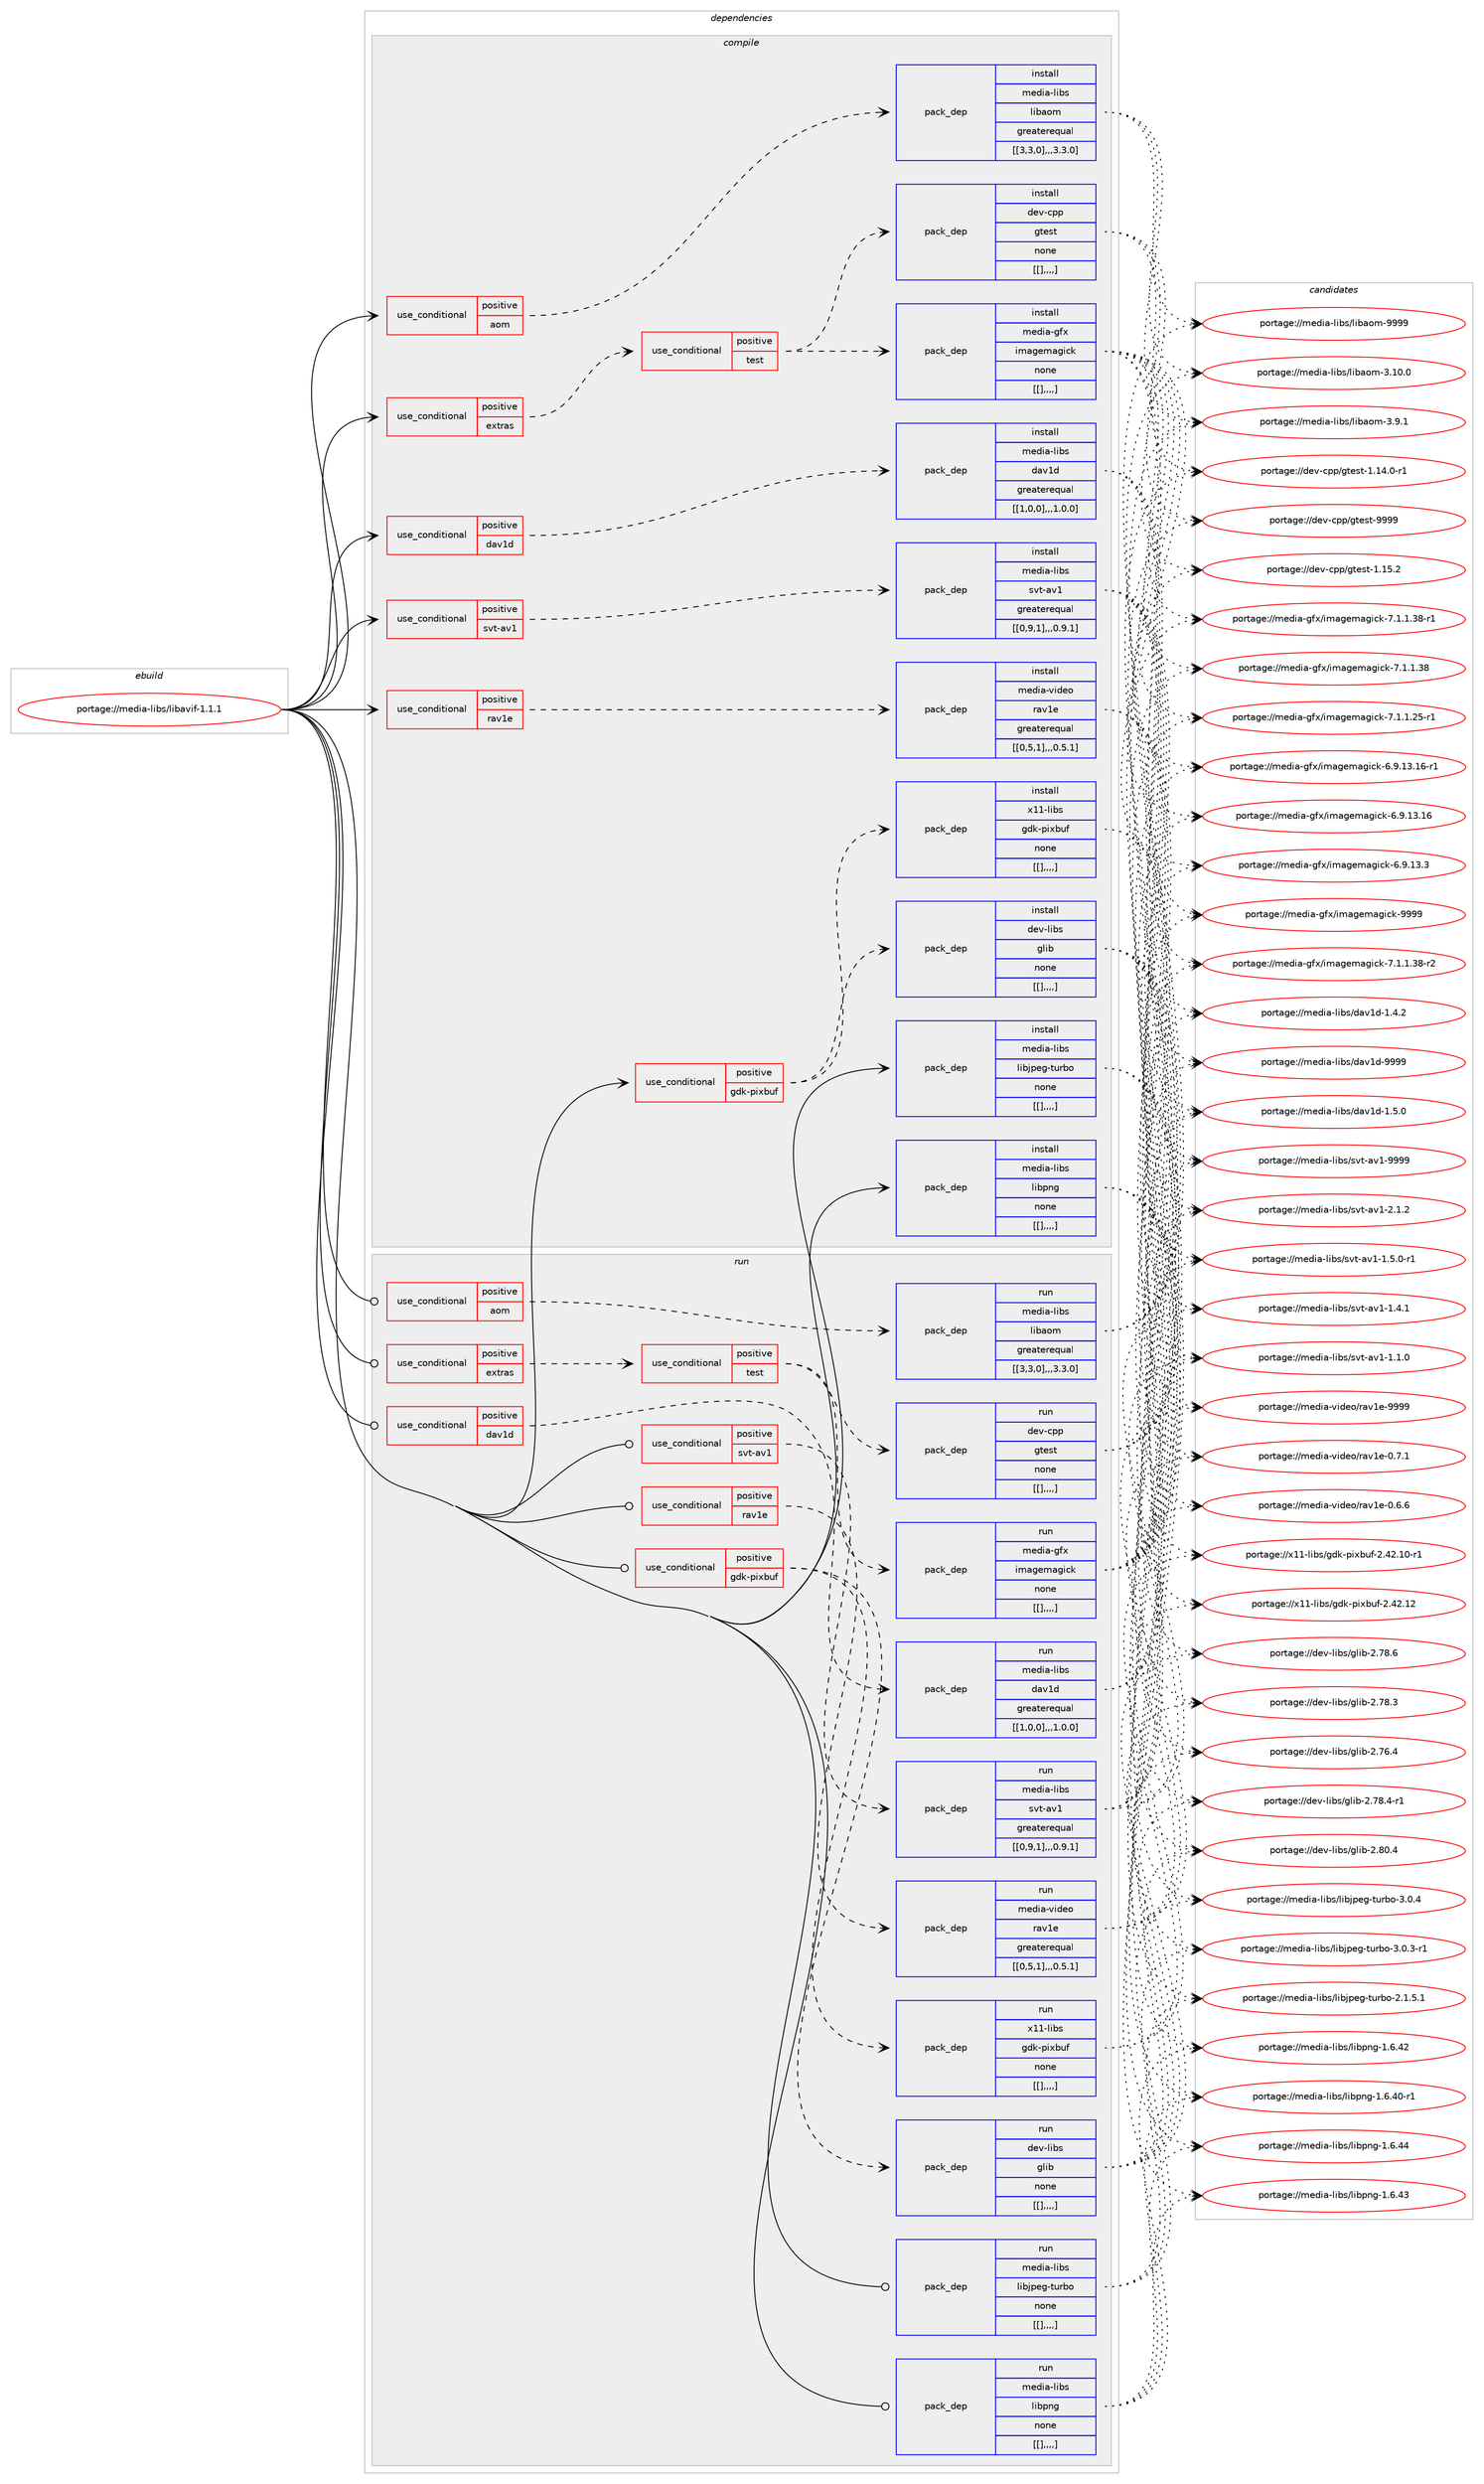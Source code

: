 digraph prolog {

# *************
# Graph options
# *************

newrank=true;
concentrate=true;
compound=true;
graph [rankdir=LR,fontname=Helvetica,fontsize=10,ranksep=1.5];#, ranksep=2.5, nodesep=0.2];
edge  [arrowhead=vee];
node  [fontname=Helvetica,fontsize=10];

# **********
# The ebuild
# **********

subgraph cluster_leftcol {
color=gray;
label=<<i>ebuild</i>>;
id [label="portage://media-libs/libavif-1.1.1", color=red, width=4, href="../media-libs/libavif-1.1.1.svg"];
}

# ****************
# The dependencies
# ****************

subgraph cluster_midcol {
color=gray;
label=<<i>dependencies</i>>;
subgraph cluster_compile {
fillcolor="#eeeeee";
style=filled;
label=<<i>compile</i>>;
subgraph cond81384 {
dependency321513 [label=<<TABLE BORDER="0" CELLBORDER="1" CELLSPACING="0" CELLPADDING="4"><TR><TD ROWSPAN="3" CELLPADDING="10">use_conditional</TD></TR><TR><TD>positive</TD></TR><TR><TD>aom</TD></TR></TABLE>>, shape=none, color=red];
subgraph pack237471 {
dependency321527 [label=<<TABLE BORDER="0" CELLBORDER="1" CELLSPACING="0" CELLPADDING="4" WIDTH="220"><TR><TD ROWSPAN="6" CELLPADDING="30">pack_dep</TD></TR><TR><TD WIDTH="110">install</TD></TR><TR><TD>media-libs</TD></TR><TR><TD>libaom</TD></TR><TR><TD>greaterequal</TD></TR><TR><TD>[[3,3,0],,,3.3.0]</TD></TR></TABLE>>, shape=none, color=blue];
}
dependency321513:e -> dependency321527:w [weight=20,style="dashed",arrowhead="vee"];
}
id:e -> dependency321513:w [weight=20,style="solid",arrowhead="vee"];
subgraph cond81394 {
dependency321555 [label=<<TABLE BORDER="0" CELLBORDER="1" CELLSPACING="0" CELLPADDING="4"><TR><TD ROWSPAN="3" CELLPADDING="10">use_conditional</TD></TR><TR><TD>positive</TD></TR><TR><TD>dav1d</TD></TR></TABLE>>, shape=none, color=red];
subgraph pack237519 {
dependency321580 [label=<<TABLE BORDER="0" CELLBORDER="1" CELLSPACING="0" CELLPADDING="4" WIDTH="220"><TR><TD ROWSPAN="6" CELLPADDING="30">pack_dep</TD></TR><TR><TD WIDTH="110">install</TD></TR><TR><TD>media-libs</TD></TR><TR><TD>dav1d</TD></TR><TR><TD>greaterequal</TD></TR><TR><TD>[[1,0,0],,,1.0.0]</TD></TR></TABLE>>, shape=none, color=blue];
}
dependency321555:e -> dependency321580:w [weight=20,style="dashed",arrowhead="vee"];
}
id:e -> dependency321555:w [weight=20,style="solid",arrowhead="vee"];
subgraph cond81414 {
dependency321614 [label=<<TABLE BORDER="0" CELLBORDER="1" CELLSPACING="0" CELLPADDING="4"><TR><TD ROWSPAN="3" CELLPADDING="10">use_conditional</TD></TR><TR><TD>positive</TD></TR><TR><TD>extras</TD></TR></TABLE>>, shape=none, color=red];
subgraph cond81427 {
dependency321664 [label=<<TABLE BORDER="0" CELLBORDER="1" CELLSPACING="0" CELLPADDING="4"><TR><TD ROWSPAN="3" CELLPADDING="10">use_conditional</TD></TR><TR><TD>positive</TD></TR><TR><TD>test</TD></TR></TABLE>>, shape=none, color=red];
subgraph pack237577 {
dependency321696 [label=<<TABLE BORDER="0" CELLBORDER="1" CELLSPACING="0" CELLPADDING="4" WIDTH="220"><TR><TD ROWSPAN="6" CELLPADDING="30">pack_dep</TD></TR><TR><TD WIDTH="110">install</TD></TR><TR><TD>dev-cpp</TD></TR><TR><TD>gtest</TD></TR><TR><TD>none</TD></TR><TR><TD>[[],,,,]</TD></TR></TABLE>>, shape=none, color=blue];
}
dependency321664:e -> dependency321696:w [weight=20,style="dashed",arrowhead="vee"];
subgraph pack237597 {
dependency321731 [label=<<TABLE BORDER="0" CELLBORDER="1" CELLSPACING="0" CELLPADDING="4" WIDTH="220"><TR><TD ROWSPAN="6" CELLPADDING="30">pack_dep</TD></TR><TR><TD WIDTH="110">install</TD></TR><TR><TD>media-gfx</TD></TR><TR><TD>imagemagick</TD></TR><TR><TD>none</TD></TR><TR><TD>[[],,,,]</TD></TR></TABLE>>, shape=none, color=blue];
}
dependency321664:e -> dependency321731:w [weight=20,style="dashed",arrowhead="vee"];
}
dependency321614:e -> dependency321664:w [weight=20,style="dashed",arrowhead="vee"];
}
id:e -> dependency321614:w [weight=20,style="solid",arrowhead="vee"];
subgraph cond81459 {
dependency321754 [label=<<TABLE BORDER="0" CELLBORDER="1" CELLSPACING="0" CELLPADDING="4"><TR><TD ROWSPAN="3" CELLPADDING="10">use_conditional</TD></TR><TR><TD>positive</TD></TR><TR><TD>gdk-pixbuf</TD></TR></TABLE>>, shape=none, color=red];
subgraph pack237639 {
dependency321773 [label=<<TABLE BORDER="0" CELLBORDER="1" CELLSPACING="0" CELLPADDING="4" WIDTH="220"><TR><TD ROWSPAN="6" CELLPADDING="30">pack_dep</TD></TR><TR><TD WIDTH="110">install</TD></TR><TR><TD>dev-libs</TD></TR><TR><TD>glib</TD></TR><TR><TD>none</TD></TR><TR><TD>[[],,,,]</TD></TR></TABLE>>, shape=none, color=blue];
}
dependency321754:e -> dependency321773:w [weight=20,style="dashed",arrowhead="vee"];
subgraph pack237645 {
dependency321777 [label=<<TABLE BORDER="0" CELLBORDER="1" CELLSPACING="0" CELLPADDING="4" WIDTH="220"><TR><TD ROWSPAN="6" CELLPADDING="30">pack_dep</TD></TR><TR><TD WIDTH="110">install</TD></TR><TR><TD>x11-libs</TD></TR><TR><TD>gdk-pixbuf</TD></TR><TR><TD>none</TD></TR><TR><TD>[[],,,,]</TD></TR></TABLE>>, shape=none, color=blue];
}
dependency321754:e -> dependency321777:w [weight=20,style="dashed",arrowhead="vee"];
}
id:e -> dependency321754:w [weight=20,style="solid",arrowhead="vee"];
subgraph cond81480 {
dependency321795 [label=<<TABLE BORDER="0" CELLBORDER="1" CELLSPACING="0" CELLPADDING="4"><TR><TD ROWSPAN="3" CELLPADDING="10">use_conditional</TD></TR><TR><TD>positive</TD></TR><TR><TD>rav1e</TD></TR></TABLE>>, shape=none, color=red];
subgraph pack237661 {
dependency321797 [label=<<TABLE BORDER="0" CELLBORDER="1" CELLSPACING="0" CELLPADDING="4" WIDTH="220"><TR><TD ROWSPAN="6" CELLPADDING="30">pack_dep</TD></TR><TR><TD WIDTH="110">install</TD></TR><TR><TD>media-video</TD></TR><TR><TD>rav1e</TD></TR><TR><TD>greaterequal</TD></TR><TR><TD>[[0,5,1],,,0.5.1]</TD></TR></TABLE>>, shape=none, color=blue];
}
dependency321795:e -> dependency321797:w [weight=20,style="dashed",arrowhead="vee"];
}
id:e -> dependency321795:w [weight=20,style="solid",arrowhead="vee"];
subgraph cond81498 {
dependency321877 [label=<<TABLE BORDER="0" CELLBORDER="1" CELLSPACING="0" CELLPADDING="4"><TR><TD ROWSPAN="3" CELLPADDING="10">use_conditional</TD></TR><TR><TD>positive</TD></TR><TR><TD>svt-av1</TD></TR></TABLE>>, shape=none, color=red];
subgraph pack237718 {
dependency321928 [label=<<TABLE BORDER="0" CELLBORDER="1" CELLSPACING="0" CELLPADDING="4" WIDTH="220"><TR><TD ROWSPAN="6" CELLPADDING="30">pack_dep</TD></TR><TR><TD WIDTH="110">install</TD></TR><TR><TD>media-libs</TD></TR><TR><TD>svt-av1</TD></TR><TR><TD>greaterequal</TD></TR><TR><TD>[[0,9,1],,,0.9.1]</TD></TR></TABLE>>, shape=none, color=blue];
}
dependency321877:e -> dependency321928:w [weight=20,style="dashed",arrowhead="vee"];
}
id:e -> dependency321877:w [weight=20,style="solid",arrowhead="vee"];
subgraph pack237768 {
dependency321972 [label=<<TABLE BORDER="0" CELLBORDER="1" CELLSPACING="0" CELLPADDING="4" WIDTH="220"><TR><TD ROWSPAN="6" CELLPADDING="30">pack_dep</TD></TR><TR><TD WIDTH="110">install</TD></TR><TR><TD>media-libs</TD></TR><TR><TD>libjpeg-turbo</TD></TR><TR><TD>none</TD></TR><TR><TD>[[],,,,]</TD></TR></TABLE>>, shape=none, color=blue];
}
id:e -> dependency321972:w [weight=20,style="solid",arrowhead="vee"];
subgraph pack237770 {
dependency321978 [label=<<TABLE BORDER="0" CELLBORDER="1" CELLSPACING="0" CELLPADDING="4" WIDTH="220"><TR><TD ROWSPAN="6" CELLPADDING="30">pack_dep</TD></TR><TR><TD WIDTH="110">install</TD></TR><TR><TD>media-libs</TD></TR><TR><TD>libpng</TD></TR><TR><TD>none</TD></TR><TR><TD>[[],,,,]</TD></TR></TABLE>>, shape=none, color=blue];
}
id:e -> dependency321978:w [weight=20,style="solid",arrowhead="vee"];
}
subgraph cluster_compileandrun {
fillcolor="#eeeeee";
style=filled;
label=<<i>compile and run</i>>;
}
subgraph cluster_run {
fillcolor="#eeeeee";
style=filled;
label=<<i>run</i>>;
subgraph cond81554 {
dependency321984 [label=<<TABLE BORDER="0" CELLBORDER="1" CELLSPACING="0" CELLPADDING="4"><TR><TD ROWSPAN="3" CELLPADDING="10">use_conditional</TD></TR><TR><TD>positive</TD></TR><TR><TD>aom</TD></TR></TABLE>>, shape=none, color=red];
subgraph pack237851 {
dependency322115 [label=<<TABLE BORDER="0" CELLBORDER="1" CELLSPACING="0" CELLPADDING="4" WIDTH="220"><TR><TD ROWSPAN="6" CELLPADDING="30">pack_dep</TD></TR><TR><TD WIDTH="110">run</TD></TR><TR><TD>media-libs</TD></TR><TR><TD>libaom</TD></TR><TR><TD>greaterequal</TD></TR><TR><TD>[[3,3,0],,,3.3.0]</TD></TR></TABLE>>, shape=none, color=blue];
}
dependency321984:e -> dependency322115:w [weight=20,style="dashed",arrowhead="vee"];
}
id:e -> dependency321984:w [weight=20,style="solid",arrowhead="odot"];
subgraph cond81619 {
dependency322181 [label=<<TABLE BORDER="0" CELLBORDER="1" CELLSPACING="0" CELLPADDING="4"><TR><TD ROWSPAN="3" CELLPADDING="10">use_conditional</TD></TR><TR><TD>positive</TD></TR><TR><TD>dav1d</TD></TR></TABLE>>, shape=none, color=red];
subgraph pack237912 {
dependency322186 [label=<<TABLE BORDER="0" CELLBORDER="1" CELLSPACING="0" CELLPADDING="4" WIDTH="220"><TR><TD ROWSPAN="6" CELLPADDING="30">pack_dep</TD></TR><TR><TD WIDTH="110">run</TD></TR><TR><TD>media-libs</TD></TR><TR><TD>dav1d</TD></TR><TR><TD>greaterequal</TD></TR><TR><TD>[[1,0,0],,,1.0.0]</TD></TR></TABLE>>, shape=none, color=blue];
}
dependency322181:e -> dependency322186:w [weight=20,style="dashed",arrowhead="vee"];
}
id:e -> dependency322181:w [weight=20,style="solid",arrowhead="odot"];
subgraph cond81632 {
dependency322213 [label=<<TABLE BORDER="0" CELLBORDER="1" CELLSPACING="0" CELLPADDING="4"><TR><TD ROWSPAN="3" CELLPADDING="10">use_conditional</TD></TR><TR><TD>positive</TD></TR><TR><TD>extras</TD></TR></TABLE>>, shape=none, color=red];
subgraph cond81660 {
dependency322330 [label=<<TABLE BORDER="0" CELLBORDER="1" CELLSPACING="0" CELLPADDING="4"><TR><TD ROWSPAN="3" CELLPADDING="10">use_conditional</TD></TR><TR><TD>positive</TD></TR><TR><TD>test</TD></TR></TABLE>>, shape=none, color=red];
subgraph pack238003 {
dependency322333 [label=<<TABLE BORDER="0" CELLBORDER="1" CELLSPACING="0" CELLPADDING="4" WIDTH="220"><TR><TD ROWSPAN="6" CELLPADDING="30">pack_dep</TD></TR><TR><TD WIDTH="110">run</TD></TR><TR><TD>dev-cpp</TD></TR><TR><TD>gtest</TD></TR><TR><TD>none</TD></TR><TR><TD>[[],,,,]</TD></TR></TABLE>>, shape=none, color=blue];
}
dependency322330:e -> dependency322333:w [weight=20,style="dashed",arrowhead="vee"];
subgraph pack238007 {
dependency322339 [label=<<TABLE BORDER="0" CELLBORDER="1" CELLSPACING="0" CELLPADDING="4" WIDTH="220"><TR><TD ROWSPAN="6" CELLPADDING="30">pack_dep</TD></TR><TR><TD WIDTH="110">run</TD></TR><TR><TD>media-gfx</TD></TR><TR><TD>imagemagick</TD></TR><TR><TD>none</TD></TR><TR><TD>[[],,,,]</TD></TR></TABLE>>, shape=none, color=blue];
}
dependency322330:e -> dependency322339:w [weight=20,style="dashed",arrowhead="vee"];
}
dependency322213:e -> dependency322330:w [weight=20,style="dashed",arrowhead="vee"];
}
id:e -> dependency322213:w [weight=20,style="solid",arrowhead="odot"];
subgraph cond81701 {
dependency322427 [label=<<TABLE BORDER="0" CELLBORDER="1" CELLSPACING="0" CELLPADDING="4"><TR><TD ROWSPAN="3" CELLPADDING="10">use_conditional</TD></TR><TR><TD>positive</TD></TR><TR><TD>gdk-pixbuf</TD></TR></TABLE>>, shape=none, color=red];
subgraph pack238074 {
dependency322452 [label=<<TABLE BORDER="0" CELLBORDER="1" CELLSPACING="0" CELLPADDING="4" WIDTH="220"><TR><TD ROWSPAN="6" CELLPADDING="30">pack_dep</TD></TR><TR><TD WIDTH="110">run</TD></TR><TR><TD>dev-libs</TD></TR><TR><TD>glib</TD></TR><TR><TD>none</TD></TR><TR><TD>[[],,,,]</TD></TR></TABLE>>, shape=none, color=blue];
}
dependency322427:e -> dependency322452:w [weight=20,style="dashed",arrowhead="vee"];
subgraph pack238089 {
dependency322481 [label=<<TABLE BORDER="0" CELLBORDER="1" CELLSPACING="0" CELLPADDING="4" WIDTH="220"><TR><TD ROWSPAN="6" CELLPADDING="30">pack_dep</TD></TR><TR><TD WIDTH="110">run</TD></TR><TR><TD>x11-libs</TD></TR><TR><TD>gdk-pixbuf</TD></TR><TR><TD>none</TD></TR><TR><TD>[[],,,,]</TD></TR></TABLE>>, shape=none, color=blue];
}
dependency322427:e -> dependency322481:w [weight=20,style="dashed",arrowhead="vee"];
}
id:e -> dependency322427:w [weight=20,style="solid",arrowhead="odot"];
subgraph cond81725 {
dependency322539 [label=<<TABLE BORDER="0" CELLBORDER="1" CELLSPACING="0" CELLPADDING="4"><TR><TD ROWSPAN="3" CELLPADDING="10">use_conditional</TD></TR><TR><TD>positive</TD></TR><TR><TD>rav1e</TD></TR></TABLE>>, shape=none, color=red];
subgraph pack238149 {
dependency322543 [label=<<TABLE BORDER="0" CELLBORDER="1" CELLSPACING="0" CELLPADDING="4" WIDTH="220"><TR><TD ROWSPAN="6" CELLPADDING="30">pack_dep</TD></TR><TR><TD WIDTH="110">run</TD></TR><TR><TD>media-video</TD></TR><TR><TD>rav1e</TD></TR><TR><TD>greaterequal</TD></TR><TR><TD>[[0,5,1],,,0.5.1]</TD></TR></TABLE>>, shape=none, color=blue];
}
dependency322539:e -> dependency322543:w [weight=20,style="dashed",arrowhead="vee"];
}
id:e -> dependency322539:w [weight=20,style="solid",arrowhead="odot"];
subgraph cond81746 {
dependency322550 [label=<<TABLE BORDER="0" CELLBORDER="1" CELLSPACING="0" CELLPADDING="4"><TR><TD ROWSPAN="3" CELLPADDING="10">use_conditional</TD></TR><TR><TD>positive</TD></TR><TR><TD>svt-av1</TD></TR></TABLE>>, shape=none, color=red];
subgraph pack238156 {
dependency322616 [label=<<TABLE BORDER="0" CELLBORDER="1" CELLSPACING="0" CELLPADDING="4" WIDTH="220"><TR><TD ROWSPAN="6" CELLPADDING="30">pack_dep</TD></TR><TR><TD WIDTH="110">run</TD></TR><TR><TD>media-libs</TD></TR><TR><TD>svt-av1</TD></TR><TR><TD>greaterequal</TD></TR><TR><TD>[[0,9,1],,,0.9.1]</TD></TR></TABLE>>, shape=none, color=blue];
}
dependency322550:e -> dependency322616:w [weight=20,style="dashed",arrowhead="vee"];
}
id:e -> dependency322550:w [weight=20,style="solid",arrowhead="odot"];
subgraph pack238197 {
dependency322640 [label=<<TABLE BORDER="0" CELLBORDER="1" CELLSPACING="0" CELLPADDING="4" WIDTH="220"><TR><TD ROWSPAN="6" CELLPADDING="30">pack_dep</TD></TR><TR><TD WIDTH="110">run</TD></TR><TR><TD>media-libs</TD></TR><TR><TD>libjpeg-turbo</TD></TR><TR><TD>none</TD></TR><TR><TD>[[],,,,]</TD></TR></TABLE>>, shape=none, color=blue];
}
id:e -> dependency322640:w [weight=20,style="solid",arrowhead="odot"];
subgraph pack238239 {
dependency322714 [label=<<TABLE BORDER="0" CELLBORDER="1" CELLSPACING="0" CELLPADDING="4" WIDTH="220"><TR><TD ROWSPAN="6" CELLPADDING="30">pack_dep</TD></TR><TR><TD WIDTH="110">run</TD></TR><TR><TD>media-libs</TD></TR><TR><TD>libpng</TD></TR><TR><TD>none</TD></TR><TR><TD>[[],,,,]</TD></TR></TABLE>>, shape=none, color=blue];
}
id:e -> dependency322714:w [weight=20,style="solid",arrowhead="odot"];
}
}

# **************
# The candidates
# **************

subgraph cluster_choices {
rank=same;
color=gray;
label=<<i>candidates</i>>;

subgraph choice237628 {
color=black;
nodesep=1;
choice1091011001059745108105981154710810598971111094557575757 [label="portage://media-libs/libaom-9999", color=red, width=4,href="../media-libs/libaom-9999.svg"];
choice10910110010597451081059811547108105989711110945514649484648 [label="portage://media-libs/libaom-3.10.0", color=red, width=4,href="../media-libs/libaom-3.10.0.svg"];
choice109101100105974510810598115471081059897111109455146574649 [label="portage://media-libs/libaom-3.9.1", color=red, width=4,href="../media-libs/libaom-3.9.1.svg"];
dependency321527:e -> choice1091011001059745108105981154710810598971111094557575757:w [style=dotted,weight="100"];
dependency321527:e -> choice10910110010597451081059811547108105989711110945514649484648:w [style=dotted,weight="100"];
dependency321527:e -> choice109101100105974510810598115471081059897111109455146574649:w [style=dotted,weight="100"];
}
subgraph choice237653 {
color=black;
nodesep=1;
choice1091011001059745108105981154710097118491004557575757 [label="portage://media-libs/dav1d-9999", color=red, width=4,href="../media-libs/dav1d-9999.svg"];
choice109101100105974510810598115471009711849100454946534648 [label="portage://media-libs/dav1d-1.5.0", color=red, width=4,href="../media-libs/dav1d-1.5.0.svg"];
choice109101100105974510810598115471009711849100454946524650 [label="portage://media-libs/dav1d-1.4.2", color=red, width=4,href="../media-libs/dav1d-1.4.2.svg"];
dependency321580:e -> choice1091011001059745108105981154710097118491004557575757:w [style=dotted,weight="100"];
dependency321580:e -> choice109101100105974510810598115471009711849100454946534648:w [style=dotted,weight="100"];
dependency321580:e -> choice109101100105974510810598115471009711849100454946524650:w [style=dotted,weight="100"];
}
subgraph choice237667 {
color=black;
nodesep=1;
choice1001011184599112112471031161011151164557575757 [label="portage://dev-cpp/gtest-9999", color=red, width=4,href="../dev-cpp/gtest-9999.svg"];
choice10010111845991121124710311610111511645494649534650 [label="portage://dev-cpp/gtest-1.15.2", color=red, width=4,href="../dev-cpp/gtest-1.15.2.svg"];
choice100101118459911211247103116101115116454946495246484511449 [label="portage://dev-cpp/gtest-1.14.0-r1", color=red, width=4,href="../dev-cpp/gtest-1.14.0-r1.svg"];
dependency321696:e -> choice1001011184599112112471031161011151164557575757:w [style=dotted,weight="100"];
dependency321696:e -> choice10010111845991121124710311610111511645494649534650:w [style=dotted,weight="100"];
dependency321696:e -> choice100101118459911211247103116101115116454946495246484511449:w [style=dotted,weight="100"];
}
subgraph choice237686 {
color=black;
nodesep=1;
choice1091011001059745103102120471051099710310110997103105991074557575757 [label="portage://media-gfx/imagemagick-9999", color=red, width=4,href="../media-gfx/imagemagick-9999.svg"];
choice1091011001059745103102120471051099710310110997103105991074555464946494651564511450 [label="portage://media-gfx/imagemagick-7.1.1.38-r2", color=red, width=4,href="../media-gfx/imagemagick-7.1.1.38-r2.svg"];
choice1091011001059745103102120471051099710310110997103105991074555464946494651564511449 [label="portage://media-gfx/imagemagick-7.1.1.38-r1", color=red, width=4,href="../media-gfx/imagemagick-7.1.1.38-r1.svg"];
choice109101100105974510310212047105109971031011099710310599107455546494649465156 [label="portage://media-gfx/imagemagick-7.1.1.38", color=red, width=4,href="../media-gfx/imagemagick-7.1.1.38.svg"];
choice1091011001059745103102120471051099710310110997103105991074555464946494650534511449 [label="portage://media-gfx/imagemagick-7.1.1.25-r1", color=red, width=4,href="../media-gfx/imagemagick-7.1.1.25-r1.svg"];
choice109101100105974510310212047105109971031011099710310599107455446574649514649544511449 [label="portage://media-gfx/imagemagick-6.9.13.16-r1", color=red, width=4,href="../media-gfx/imagemagick-6.9.13.16-r1.svg"];
choice10910110010597451031021204710510997103101109971031059910745544657464951464954 [label="portage://media-gfx/imagemagick-6.9.13.16", color=red, width=4,href="../media-gfx/imagemagick-6.9.13.16.svg"];
choice109101100105974510310212047105109971031011099710310599107455446574649514651 [label="portage://media-gfx/imagemagick-6.9.13.3", color=red, width=4,href="../media-gfx/imagemagick-6.9.13.3.svg"];
dependency321731:e -> choice1091011001059745103102120471051099710310110997103105991074557575757:w [style=dotted,weight="100"];
dependency321731:e -> choice1091011001059745103102120471051099710310110997103105991074555464946494651564511450:w [style=dotted,weight="100"];
dependency321731:e -> choice1091011001059745103102120471051099710310110997103105991074555464946494651564511449:w [style=dotted,weight="100"];
dependency321731:e -> choice109101100105974510310212047105109971031011099710310599107455546494649465156:w [style=dotted,weight="100"];
dependency321731:e -> choice1091011001059745103102120471051099710310110997103105991074555464946494650534511449:w [style=dotted,weight="100"];
dependency321731:e -> choice109101100105974510310212047105109971031011099710310599107455446574649514649544511449:w [style=dotted,weight="100"];
dependency321731:e -> choice10910110010597451031021204710510997103101109971031059910745544657464951464954:w [style=dotted,weight="100"];
dependency321731:e -> choice109101100105974510310212047105109971031011099710310599107455446574649514651:w [style=dotted,weight="100"];
}
subgraph choice237703 {
color=black;
nodesep=1;
choice1001011184510810598115471031081059845504656484652 [label="portage://dev-libs/glib-2.80.4", color=red, width=4,href="../dev-libs/glib-2.80.4.svg"];
choice1001011184510810598115471031081059845504655564654 [label="portage://dev-libs/glib-2.78.6", color=red, width=4,href="../dev-libs/glib-2.78.6.svg"];
choice10010111845108105981154710310810598455046555646524511449 [label="portage://dev-libs/glib-2.78.4-r1", color=red, width=4,href="../dev-libs/glib-2.78.4-r1.svg"];
choice1001011184510810598115471031081059845504655564651 [label="portage://dev-libs/glib-2.78.3", color=red, width=4,href="../dev-libs/glib-2.78.3.svg"];
choice1001011184510810598115471031081059845504655544652 [label="portage://dev-libs/glib-2.76.4", color=red, width=4,href="../dev-libs/glib-2.76.4.svg"];
dependency321773:e -> choice1001011184510810598115471031081059845504656484652:w [style=dotted,weight="100"];
dependency321773:e -> choice1001011184510810598115471031081059845504655564654:w [style=dotted,weight="100"];
dependency321773:e -> choice10010111845108105981154710310810598455046555646524511449:w [style=dotted,weight="100"];
dependency321773:e -> choice1001011184510810598115471031081059845504655564651:w [style=dotted,weight="100"];
dependency321773:e -> choice1001011184510810598115471031081059845504655544652:w [style=dotted,weight="100"];
}
subgraph choice237736 {
color=black;
nodesep=1;
choice120494945108105981154710310010745112105120981171024550465250464950 [label="portage://x11-libs/gdk-pixbuf-2.42.12", color=red, width=4,href="../x11-libs/gdk-pixbuf-2.42.12.svg"];
choice1204949451081059811547103100107451121051209811710245504652504649484511449 [label="portage://x11-libs/gdk-pixbuf-2.42.10-r1", color=red, width=4,href="../x11-libs/gdk-pixbuf-2.42.10-r1.svg"];
dependency321777:e -> choice120494945108105981154710310010745112105120981171024550465250464950:w [style=dotted,weight="100"];
dependency321777:e -> choice1204949451081059811547103100107451121051209811710245504652504649484511449:w [style=dotted,weight="100"];
}
subgraph choice237737 {
color=black;
nodesep=1;
choice10910110010597451181051001011114711497118491014557575757 [label="portage://media-video/rav1e-9999", color=red, width=4,href="../media-video/rav1e-9999.svg"];
choice1091011001059745118105100101111471149711849101454846554649 [label="portage://media-video/rav1e-0.7.1", color=red, width=4,href="../media-video/rav1e-0.7.1.svg"];
choice1091011001059745118105100101111471149711849101454846544654 [label="portage://media-video/rav1e-0.6.6", color=red, width=4,href="../media-video/rav1e-0.6.6.svg"];
dependency321797:e -> choice10910110010597451181051001011114711497118491014557575757:w [style=dotted,weight="100"];
dependency321797:e -> choice1091011001059745118105100101111471149711849101454846554649:w [style=dotted,weight="100"];
dependency321797:e -> choice1091011001059745118105100101111471149711849101454846544654:w [style=dotted,weight="100"];
}
subgraph choice237739 {
color=black;
nodesep=1;
choice109101100105974510810598115471151181164597118494557575757 [label="portage://media-libs/svt-av1-9999", color=red, width=4,href="../media-libs/svt-av1-9999.svg"];
choice10910110010597451081059811547115118116459711849455046494650 [label="portage://media-libs/svt-av1-2.1.2", color=red, width=4,href="../media-libs/svt-av1-2.1.2.svg"];
choice109101100105974510810598115471151181164597118494549465346484511449 [label="portage://media-libs/svt-av1-1.5.0-r1", color=red, width=4,href="../media-libs/svt-av1-1.5.0-r1.svg"];
choice10910110010597451081059811547115118116459711849454946524649 [label="portage://media-libs/svt-av1-1.4.1", color=red, width=4,href="../media-libs/svt-av1-1.4.1.svg"];
choice10910110010597451081059811547115118116459711849454946494648 [label="portage://media-libs/svt-av1-1.1.0", color=red, width=4,href="../media-libs/svt-av1-1.1.0.svg"];
dependency321928:e -> choice109101100105974510810598115471151181164597118494557575757:w [style=dotted,weight="100"];
dependency321928:e -> choice10910110010597451081059811547115118116459711849455046494650:w [style=dotted,weight="100"];
dependency321928:e -> choice109101100105974510810598115471151181164597118494549465346484511449:w [style=dotted,weight="100"];
dependency321928:e -> choice10910110010597451081059811547115118116459711849454946524649:w [style=dotted,weight="100"];
dependency321928:e -> choice10910110010597451081059811547115118116459711849454946494648:w [style=dotted,weight="100"];
}
subgraph choice237743 {
color=black;
nodesep=1;
choice10910110010597451081059811547108105981061121011034511611711498111455146484652 [label="portage://media-libs/libjpeg-turbo-3.0.4", color=red, width=4,href="../media-libs/libjpeg-turbo-3.0.4.svg"];
choice109101100105974510810598115471081059810611210110345116117114981114551464846514511449 [label="portage://media-libs/libjpeg-turbo-3.0.3-r1", color=red, width=4,href="../media-libs/libjpeg-turbo-3.0.3-r1.svg"];
choice109101100105974510810598115471081059810611210110345116117114981114550464946534649 [label="portage://media-libs/libjpeg-turbo-2.1.5.1", color=red, width=4,href="../media-libs/libjpeg-turbo-2.1.5.1.svg"];
dependency321972:e -> choice10910110010597451081059811547108105981061121011034511611711498111455146484652:w [style=dotted,weight="100"];
dependency321972:e -> choice109101100105974510810598115471081059810611210110345116117114981114551464846514511449:w [style=dotted,weight="100"];
dependency321972:e -> choice109101100105974510810598115471081059810611210110345116117114981114550464946534649:w [style=dotted,weight="100"];
}
subgraph choice237786 {
color=black;
nodesep=1;
choice109101100105974510810598115471081059811211010345494654465252 [label="portage://media-libs/libpng-1.6.44", color=red, width=4,href="../media-libs/libpng-1.6.44.svg"];
choice109101100105974510810598115471081059811211010345494654465251 [label="portage://media-libs/libpng-1.6.43", color=red, width=4,href="../media-libs/libpng-1.6.43.svg"];
choice109101100105974510810598115471081059811211010345494654465250 [label="portage://media-libs/libpng-1.6.42", color=red, width=4,href="../media-libs/libpng-1.6.42.svg"];
choice1091011001059745108105981154710810598112110103454946544652484511449 [label="portage://media-libs/libpng-1.6.40-r1", color=red, width=4,href="../media-libs/libpng-1.6.40-r1.svg"];
dependency321978:e -> choice109101100105974510810598115471081059811211010345494654465252:w [style=dotted,weight="100"];
dependency321978:e -> choice109101100105974510810598115471081059811211010345494654465251:w [style=dotted,weight="100"];
dependency321978:e -> choice109101100105974510810598115471081059811211010345494654465250:w [style=dotted,weight="100"];
dependency321978:e -> choice1091011001059745108105981154710810598112110103454946544652484511449:w [style=dotted,weight="100"];
}
subgraph choice237802 {
color=black;
nodesep=1;
choice1091011001059745108105981154710810598971111094557575757 [label="portage://media-libs/libaom-9999", color=red, width=4,href="../media-libs/libaom-9999.svg"];
choice10910110010597451081059811547108105989711110945514649484648 [label="portage://media-libs/libaom-3.10.0", color=red, width=4,href="../media-libs/libaom-3.10.0.svg"];
choice109101100105974510810598115471081059897111109455146574649 [label="portage://media-libs/libaom-3.9.1", color=red, width=4,href="../media-libs/libaom-3.9.1.svg"];
dependency322115:e -> choice1091011001059745108105981154710810598971111094557575757:w [style=dotted,weight="100"];
dependency322115:e -> choice10910110010597451081059811547108105989711110945514649484648:w [style=dotted,weight="100"];
dependency322115:e -> choice109101100105974510810598115471081059897111109455146574649:w [style=dotted,weight="100"];
}
subgraph choice237803 {
color=black;
nodesep=1;
choice1091011001059745108105981154710097118491004557575757 [label="portage://media-libs/dav1d-9999", color=red, width=4,href="../media-libs/dav1d-9999.svg"];
choice109101100105974510810598115471009711849100454946534648 [label="portage://media-libs/dav1d-1.5.0", color=red, width=4,href="../media-libs/dav1d-1.5.0.svg"];
choice109101100105974510810598115471009711849100454946524650 [label="portage://media-libs/dav1d-1.4.2", color=red, width=4,href="../media-libs/dav1d-1.4.2.svg"];
dependency322186:e -> choice1091011001059745108105981154710097118491004557575757:w [style=dotted,weight="100"];
dependency322186:e -> choice109101100105974510810598115471009711849100454946534648:w [style=dotted,weight="100"];
dependency322186:e -> choice109101100105974510810598115471009711849100454946524650:w [style=dotted,weight="100"];
}
subgraph choice237823 {
color=black;
nodesep=1;
choice1001011184599112112471031161011151164557575757 [label="portage://dev-cpp/gtest-9999", color=red, width=4,href="../dev-cpp/gtest-9999.svg"];
choice10010111845991121124710311610111511645494649534650 [label="portage://dev-cpp/gtest-1.15.2", color=red, width=4,href="../dev-cpp/gtest-1.15.2.svg"];
choice100101118459911211247103116101115116454946495246484511449 [label="portage://dev-cpp/gtest-1.14.0-r1", color=red, width=4,href="../dev-cpp/gtest-1.14.0-r1.svg"];
dependency322333:e -> choice1001011184599112112471031161011151164557575757:w [style=dotted,weight="100"];
dependency322333:e -> choice10010111845991121124710311610111511645494649534650:w [style=dotted,weight="100"];
dependency322333:e -> choice100101118459911211247103116101115116454946495246484511449:w [style=dotted,weight="100"];
}
subgraph choice237830 {
color=black;
nodesep=1;
choice1091011001059745103102120471051099710310110997103105991074557575757 [label="portage://media-gfx/imagemagick-9999", color=red, width=4,href="../media-gfx/imagemagick-9999.svg"];
choice1091011001059745103102120471051099710310110997103105991074555464946494651564511450 [label="portage://media-gfx/imagemagick-7.1.1.38-r2", color=red, width=4,href="../media-gfx/imagemagick-7.1.1.38-r2.svg"];
choice1091011001059745103102120471051099710310110997103105991074555464946494651564511449 [label="portage://media-gfx/imagemagick-7.1.1.38-r1", color=red, width=4,href="../media-gfx/imagemagick-7.1.1.38-r1.svg"];
choice109101100105974510310212047105109971031011099710310599107455546494649465156 [label="portage://media-gfx/imagemagick-7.1.1.38", color=red, width=4,href="../media-gfx/imagemagick-7.1.1.38.svg"];
choice1091011001059745103102120471051099710310110997103105991074555464946494650534511449 [label="portage://media-gfx/imagemagick-7.1.1.25-r1", color=red, width=4,href="../media-gfx/imagemagick-7.1.1.25-r1.svg"];
choice109101100105974510310212047105109971031011099710310599107455446574649514649544511449 [label="portage://media-gfx/imagemagick-6.9.13.16-r1", color=red, width=4,href="../media-gfx/imagemagick-6.9.13.16-r1.svg"];
choice10910110010597451031021204710510997103101109971031059910745544657464951464954 [label="portage://media-gfx/imagemagick-6.9.13.16", color=red, width=4,href="../media-gfx/imagemagick-6.9.13.16.svg"];
choice109101100105974510310212047105109971031011099710310599107455446574649514651 [label="portage://media-gfx/imagemagick-6.9.13.3", color=red, width=4,href="../media-gfx/imagemagick-6.9.13.3.svg"];
dependency322339:e -> choice1091011001059745103102120471051099710310110997103105991074557575757:w [style=dotted,weight="100"];
dependency322339:e -> choice1091011001059745103102120471051099710310110997103105991074555464946494651564511450:w [style=dotted,weight="100"];
dependency322339:e -> choice1091011001059745103102120471051099710310110997103105991074555464946494651564511449:w [style=dotted,weight="100"];
dependency322339:e -> choice109101100105974510310212047105109971031011099710310599107455546494649465156:w [style=dotted,weight="100"];
dependency322339:e -> choice1091011001059745103102120471051099710310110997103105991074555464946494650534511449:w [style=dotted,weight="100"];
dependency322339:e -> choice109101100105974510310212047105109971031011099710310599107455446574649514649544511449:w [style=dotted,weight="100"];
dependency322339:e -> choice10910110010597451031021204710510997103101109971031059910745544657464951464954:w [style=dotted,weight="100"];
dependency322339:e -> choice109101100105974510310212047105109971031011099710310599107455446574649514651:w [style=dotted,weight="100"];
}
subgraph choice237883 {
color=black;
nodesep=1;
choice1001011184510810598115471031081059845504656484652 [label="portage://dev-libs/glib-2.80.4", color=red, width=4,href="../dev-libs/glib-2.80.4.svg"];
choice1001011184510810598115471031081059845504655564654 [label="portage://dev-libs/glib-2.78.6", color=red, width=4,href="../dev-libs/glib-2.78.6.svg"];
choice10010111845108105981154710310810598455046555646524511449 [label="portage://dev-libs/glib-2.78.4-r1", color=red, width=4,href="../dev-libs/glib-2.78.4-r1.svg"];
choice1001011184510810598115471031081059845504655564651 [label="portage://dev-libs/glib-2.78.3", color=red, width=4,href="../dev-libs/glib-2.78.3.svg"];
choice1001011184510810598115471031081059845504655544652 [label="portage://dev-libs/glib-2.76.4", color=red, width=4,href="../dev-libs/glib-2.76.4.svg"];
dependency322452:e -> choice1001011184510810598115471031081059845504656484652:w [style=dotted,weight="100"];
dependency322452:e -> choice1001011184510810598115471031081059845504655564654:w [style=dotted,weight="100"];
dependency322452:e -> choice10010111845108105981154710310810598455046555646524511449:w [style=dotted,weight="100"];
dependency322452:e -> choice1001011184510810598115471031081059845504655564651:w [style=dotted,weight="100"];
dependency322452:e -> choice1001011184510810598115471031081059845504655544652:w [style=dotted,weight="100"];
}
subgraph choice237946 {
color=black;
nodesep=1;
choice120494945108105981154710310010745112105120981171024550465250464950 [label="portage://x11-libs/gdk-pixbuf-2.42.12", color=red, width=4,href="../x11-libs/gdk-pixbuf-2.42.12.svg"];
choice1204949451081059811547103100107451121051209811710245504652504649484511449 [label="portage://x11-libs/gdk-pixbuf-2.42.10-r1", color=red, width=4,href="../x11-libs/gdk-pixbuf-2.42.10-r1.svg"];
dependency322481:e -> choice120494945108105981154710310010745112105120981171024550465250464950:w [style=dotted,weight="100"];
dependency322481:e -> choice1204949451081059811547103100107451121051209811710245504652504649484511449:w [style=dotted,weight="100"];
}
subgraph choice237962 {
color=black;
nodesep=1;
choice10910110010597451181051001011114711497118491014557575757 [label="portage://media-video/rav1e-9999", color=red, width=4,href="../media-video/rav1e-9999.svg"];
choice1091011001059745118105100101111471149711849101454846554649 [label="portage://media-video/rav1e-0.7.1", color=red, width=4,href="../media-video/rav1e-0.7.1.svg"];
choice1091011001059745118105100101111471149711849101454846544654 [label="portage://media-video/rav1e-0.6.6", color=red, width=4,href="../media-video/rav1e-0.6.6.svg"];
dependency322543:e -> choice10910110010597451181051001011114711497118491014557575757:w [style=dotted,weight="100"];
dependency322543:e -> choice1091011001059745118105100101111471149711849101454846554649:w [style=dotted,weight="100"];
dependency322543:e -> choice1091011001059745118105100101111471149711849101454846544654:w [style=dotted,weight="100"];
}
subgraph choice237997 {
color=black;
nodesep=1;
choice109101100105974510810598115471151181164597118494557575757 [label="portage://media-libs/svt-av1-9999", color=red, width=4,href="../media-libs/svt-av1-9999.svg"];
choice10910110010597451081059811547115118116459711849455046494650 [label="portage://media-libs/svt-av1-2.1.2", color=red, width=4,href="../media-libs/svt-av1-2.1.2.svg"];
choice109101100105974510810598115471151181164597118494549465346484511449 [label="portage://media-libs/svt-av1-1.5.0-r1", color=red, width=4,href="../media-libs/svt-av1-1.5.0-r1.svg"];
choice10910110010597451081059811547115118116459711849454946524649 [label="portage://media-libs/svt-av1-1.4.1", color=red, width=4,href="../media-libs/svt-av1-1.4.1.svg"];
choice10910110010597451081059811547115118116459711849454946494648 [label="portage://media-libs/svt-av1-1.1.0", color=red, width=4,href="../media-libs/svt-av1-1.1.0.svg"];
dependency322616:e -> choice109101100105974510810598115471151181164597118494557575757:w [style=dotted,weight="100"];
dependency322616:e -> choice10910110010597451081059811547115118116459711849455046494650:w [style=dotted,weight="100"];
dependency322616:e -> choice109101100105974510810598115471151181164597118494549465346484511449:w [style=dotted,weight="100"];
dependency322616:e -> choice10910110010597451081059811547115118116459711849454946524649:w [style=dotted,weight="100"];
dependency322616:e -> choice10910110010597451081059811547115118116459711849454946494648:w [style=dotted,weight="100"];
}
subgraph choice238003 {
color=black;
nodesep=1;
choice10910110010597451081059811547108105981061121011034511611711498111455146484652 [label="portage://media-libs/libjpeg-turbo-3.0.4", color=red, width=4,href="../media-libs/libjpeg-turbo-3.0.4.svg"];
choice109101100105974510810598115471081059810611210110345116117114981114551464846514511449 [label="portage://media-libs/libjpeg-turbo-3.0.3-r1", color=red, width=4,href="../media-libs/libjpeg-turbo-3.0.3-r1.svg"];
choice109101100105974510810598115471081059810611210110345116117114981114550464946534649 [label="portage://media-libs/libjpeg-turbo-2.1.5.1", color=red, width=4,href="../media-libs/libjpeg-turbo-2.1.5.1.svg"];
dependency322640:e -> choice10910110010597451081059811547108105981061121011034511611711498111455146484652:w [style=dotted,weight="100"];
dependency322640:e -> choice109101100105974510810598115471081059810611210110345116117114981114551464846514511449:w [style=dotted,weight="100"];
dependency322640:e -> choice109101100105974510810598115471081059810611210110345116117114981114550464946534649:w [style=dotted,weight="100"];
}
subgraph choice238039 {
color=black;
nodesep=1;
choice109101100105974510810598115471081059811211010345494654465252 [label="portage://media-libs/libpng-1.6.44", color=red, width=4,href="../media-libs/libpng-1.6.44.svg"];
choice109101100105974510810598115471081059811211010345494654465251 [label="portage://media-libs/libpng-1.6.43", color=red, width=4,href="../media-libs/libpng-1.6.43.svg"];
choice109101100105974510810598115471081059811211010345494654465250 [label="portage://media-libs/libpng-1.6.42", color=red, width=4,href="../media-libs/libpng-1.6.42.svg"];
choice1091011001059745108105981154710810598112110103454946544652484511449 [label="portage://media-libs/libpng-1.6.40-r1", color=red, width=4,href="../media-libs/libpng-1.6.40-r1.svg"];
dependency322714:e -> choice109101100105974510810598115471081059811211010345494654465252:w [style=dotted,weight="100"];
dependency322714:e -> choice109101100105974510810598115471081059811211010345494654465251:w [style=dotted,weight="100"];
dependency322714:e -> choice109101100105974510810598115471081059811211010345494654465250:w [style=dotted,weight="100"];
dependency322714:e -> choice1091011001059745108105981154710810598112110103454946544652484511449:w [style=dotted,weight="100"];
}
}

}
